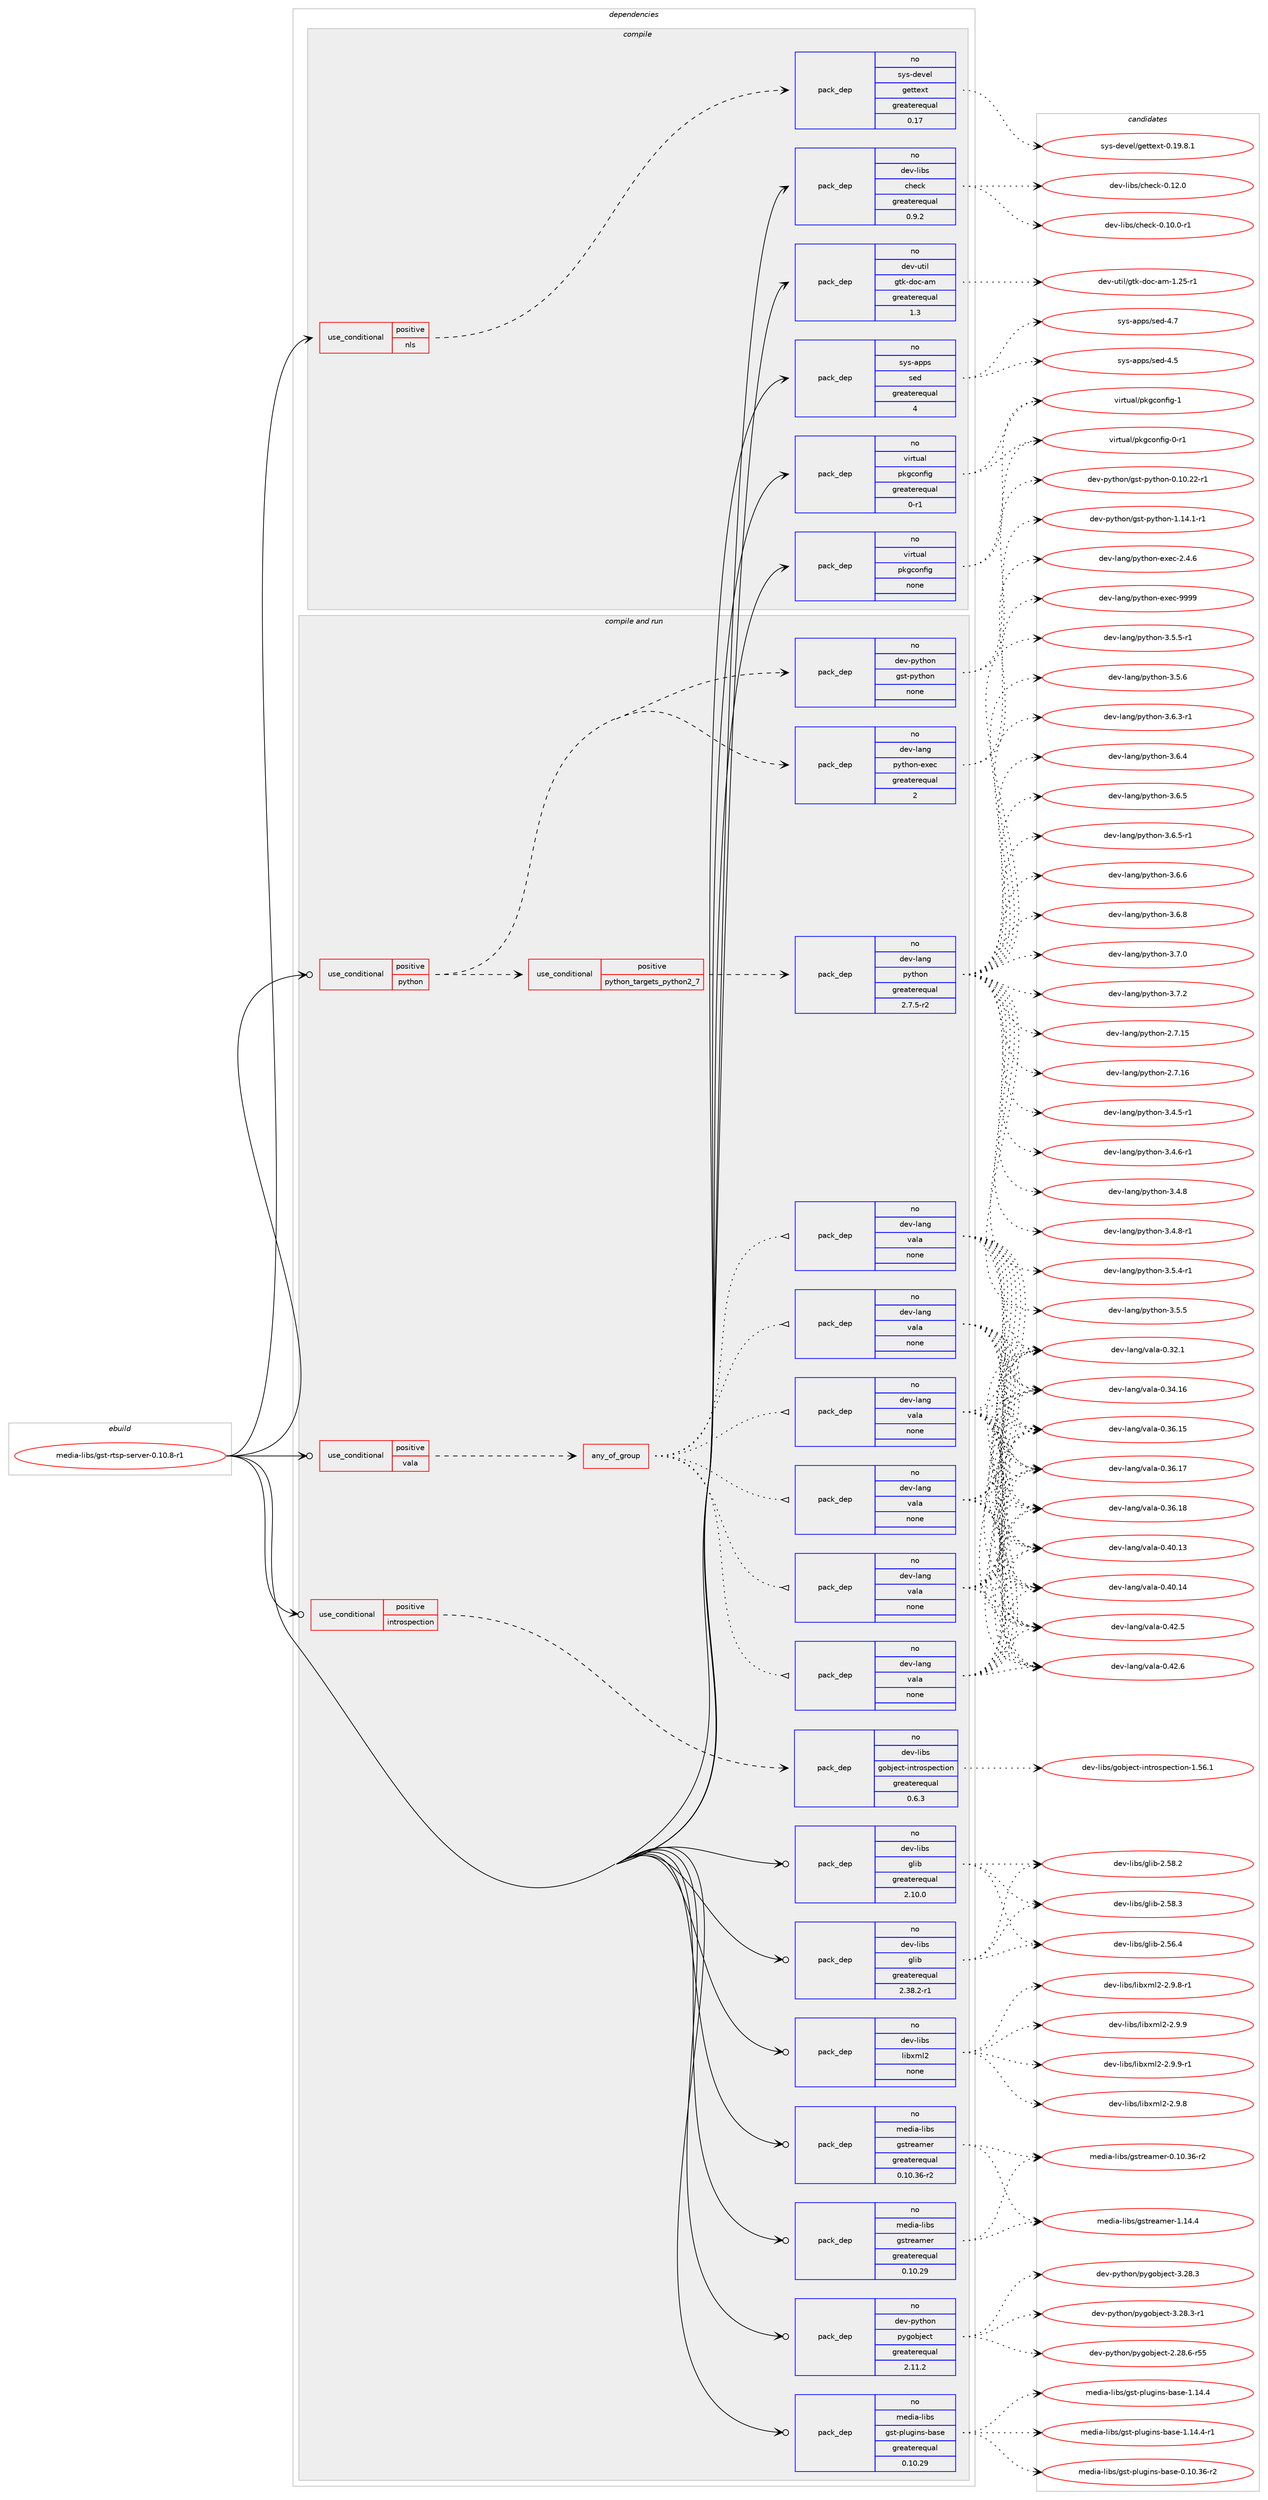 digraph prolog {

# *************
# Graph options
# *************

newrank=true;
concentrate=true;
compound=true;
graph [rankdir=LR,fontname=Helvetica,fontsize=10,ranksep=1.5];#, ranksep=2.5, nodesep=0.2];
edge  [arrowhead=vee];
node  [fontname=Helvetica,fontsize=10];

# **********
# The ebuild
# **********

subgraph cluster_leftcol {
color=gray;
rank=same;
label=<<i>ebuild</i>>;
id [label="media-libs/gst-rtsp-server-0.10.8-r1", color=red, width=4, href="../media-libs/gst-rtsp-server-0.10.8-r1.svg"];
}

# ****************
# The dependencies
# ****************

subgraph cluster_midcol {
color=gray;
label=<<i>dependencies</i>>;
subgraph cluster_compile {
fillcolor="#eeeeee";
style=filled;
label=<<i>compile</i>>;
subgraph cond434086 {
dependency1611181 [label=<<TABLE BORDER="0" CELLBORDER="1" CELLSPACING="0" CELLPADDING="4"><TR><TD ROWSPAN="3" CELLPADDING="10">use_conditional</TD></TR><TR><TD>positive</TD></TR><TR><TD>nls</TD></TR></TABLE>>, shape=none, color=red];
subgraph pack1151371 {
dependency1611182 [label=<<TABLE BORDER="0" CELLBORDER="1" CELLSPACING="0" CELLPADDING="4" WIDTH="220"><TR><TD ROWSPAN="6" CELLPADDING="30">pack_dep</TD></TR><TR><TD WIDTH="110">no</TD></TR><TR><TD>sys-devel</TD></TR><TR><TD>gettext</TD></TR><TR><TD>greaterequal</TD></TR><TR><TD>0.17</TD></TR></TABLE>>, shape=none, color=blue];
}
dependency1611181:e -> dependency1611182:w [weight=20,style="dashed",arrowhead="vee"];
}
id:e -> dependency1611181:w [weight=20,style="solid",arrowhead="vee"];
subgraph pack1151372 {
dependency1611183 [label=<<TABLE BORDER="0" CELLBORDER="1" CELLSPACING="0" CELLPADDING="4" WIDTH="220"><TR><TD ROWSPAN="6" CELLPADDING="30">pack_dep</TD></TR><TR><TD WIDTH="110">no</TD></TR><TR><TD>dev-libs</TD></TR><TR><TD>check</TD></TR><TR><TD>greaterequal</TD></TR><TR><TD>0.9.2</TD></TR></TABLE>>, shape=none, color=blue];
}
id:e -> dependency1611183:w [weight=20,style="solid",arrowhead="vee"];
subgraph pack1151373 {
dependency1611184 [label=<<TABLE BORDER="0" CELLBORDER="1" CELLSPACING="0" CELLPADDING="4" WIDTH="220"><TR><TD ROWSPAN="6" CELLPADDING="30">pack_dep</TD></TR><TR><TD WIDTH="110">no</TD></TR><TR><TD>dev-util</TD></TR><TR><TD>gtk-doc-am</TD></TR><TR><TD>greaterequal</TD></TR><TR><TD>1.3</TD></TR></TABLE>>, shape=none, color=blue];
}
id:e -> dependency1611184:w [weight=20,style="solid",arrowhead="vee"];
subgraph pack1151374 {
dependency1611185 [label=<<TABLE BORDER="0" CELLBORDER="1" CELLSPACING="0" CELLPADDING="4" WIDTH="220"><TR><TD ROWSPAN="6" CELLPADDING="30">pack_dep</TD></TR><TR><TD WIDTH="110">no</TD></TR><TR><TD>sys-apps</TD></TR><TR><TD>sed</TD></TR><TR><TD>greaterequal</TD></TR><TR><TD>4</TD></TR></TABLE>>, shape=none, color=blue];
}
id:e -> dependency1611185:w [weight=20,style="solid",arrowhead="vee"];
subgraph pack1151375 {
dependency1611186 [label=<<TABLE BORDER="0" CELLBORDER="1" CELLSPACING="0" CELLPADDING="4" WIDTH="220"><TR><TD ROWSPAN="6" CELLPADDING="30">pack_dep</TD></TR><TR><TD WIDTH="110">no</TD></TR><TR><TD>virtual</TD></TR><TR><TD>pkgconfig</TD></TR><TR><TD>greaterequal</TD></TR><TR><TD>0-r1</TD></TR></TABLE>>, shape=none, color=blue];
}
id:e -> dependency1611186:w [weight=20,style="solid",arrowhead="vee"];
subgraph pack1151376 {
dependency1611187 [label=<<TABLE BORDER="0" CELLBORDER="1" CELLSPACING="0" CELLPADDING="4" WIDTH="220"><TR><TD ROWSPAN="6" CELLPADDING="30">pack_dep</TD></TR><TR><TD WIDTH="110">no</TD></TR><TR><TD>virtual</TD></TR><TR><TD>pkgconfig</TD></TR><TR><TD>none</TD></TR><TR><TD></TD></TR></TABLE>>, shape=none, color=blue];
}
id:e -> dependency1611187:w [weight=20,style="solid",arrowhead="vee"];
}
subgraph cluster_compileandrun {
fillcolor="#eeeeee";
style=filled;
label=<<i>compile and run</i>>;
subgraph cond434087 {
dependency1611188 [label=<<TABLE BORDER="0" CELLBORDER="1" CELLSPACING="0" CELLPADDING="4"><TR><TD ROWSPAN="3" CELLPADDING="10">use_conditional</TD></TR><TR><TD>positive</TD></TR><TR><TD>introspection</TD></TR></TABLE>>, shape=none, color=red];
subgraph pack1151377 {
dependency1611189 [label=<<TABLE BORDER="0" CELLBORDER="1" CELLSPACING="0" CELLPADDING="4" WIDTH="220"><TR><TD ROWSPAN="6" CELLPADDING="30">pack_dep</TD></TR><TR><TD WIDTH="110">no</TD></TR><TR><TD>dev-libs</TD></TR><TR><TD>gobject-introspection</TD></TR><TR><TD>greaterequal</TD></TR><TR><TD>0.6.3</TD></TR></TABLE>>, shape=none, color=blue];
}
dependency1611188:e -> dependency1611189:w [weight=20,style="dashed",arrowhead="vee"];
}
id:e -> dependency1611188:w [weight=20,style="solid",arrowhead="odotvee"];
subgraph cond434088 {
dependency1611190 [label=<<TABLE BORDER="0" CELLBORDER="1" CELLSPACING="0" CELLPADDING="4"><TR><TD ROWSPAN="3" CELLPADDING="10">use_conditional</TD></TR><TR><TD>positive</TD></TR><TR><TD>python</TD></TR></TABLE>>, shape=none, color=red];
subgraph cond434089 {
dependency1611191 [label=<<TABLE BORDER="0" CELLBORDER="1" CELLSPACING="0" CELLPADDING="4"><TR><TD ROWSPAN="3" CELLPADDING="10">use_conditional</TD></TR><TR><TD>positive</TD></TR><TR><TD>python_targets_python2_7</TD></TR></TABLE>>, shape=none, color=red];
subgraph pack1151378 {
dependency1611192 [label=<<TABLE BORDER="0" CELLBORDER="1" CELLSPACING="0" CELLPADDING="4" WIDTH="220"><TR><TD ROWSPAN="6" CELLPADDING="30">pack_dep</TD></TR><TR><TD WIDTH="110">no</TD></TR><TR><TD>dev-lang</TD></TR><TR><TD>python</TD></TR><TR><TD>greaterequal</TD></TR><TR><TD>2.7.5-r2</TD></TR></TABLE>>, shape=none, color=blue];
}
dependency1611191:e -> dependency1611192:w [weight=20,style="dashed",arrowhead="vee"];
}
dependency1611190:e -> dependency1611191:w [weight=20,style="dashed",arrowhead="vee"];
subgraph pack1151379 {
dependency1611193 [label=<<TABLE BORDER="0" CELLBORDER="1" CELLSPACING="0" CELLPADDING="4" WIDTH="220"><TR><TD ROWSPAN="6" CELLPADDING="30">pack_dep</TD></TR><TR><TD WIDTH="110">no</TD></TR><TR><TD>dev-lang</TD></TR><TR><TD>python-exec</TD></TR><TR><TD>greaterequal</TD></TR><TR><TD>2</TD></TR></TABLE>>, shape=none, color=blue];
}
dependency1611190:e -> dependency1611193:w [weight=20,style="dashed",arrowhead="vee"];
subgraph pack1151380 {
dependency1611194 [label=<<TABLE BORDER="0" CELLBORDER="1" CELLSPACING="0" CELLPADDING="4" WIDTH="220"><TR><TD ROWSPAN="6" CELLPADDING="30">pack_dep</TD></TR><TR><TD WIDTH="110">no</TD></TR><TR><TD>dev-python</TD></TR><TR><TD>gst-python</TD></TR><TR><TD>none</TD></TR><TR><TD></TD></TR></TABLE>>, shape=none, color=blue];
}
dependency1611190:e -> dependency1611194:w [weight=20,style="dashed",arrowhead="vee"];
}
id:e -> dependency1611190:w [weight=20,style="solid",arrowhead="odotvee"];
subgraph cond434090 {
dependency1611195 [label=<<TABLE BORDER="0" CELLBORDER="1" CELLSPACING="0" CELLPADDING="4"><TR><TD ROWSPAN="3" CELLPADDING="10">use_conditional</TD></TR><TR><TD>positive</TD></TR><TR><TD>vala</TD></TR></TABLE>>, shape=none, color=red];
subgraph any25025 {
dependency1611196 [label=<<TABLE BORDER="0" CELLBORDER="1" CELLSPACING="0" CELLPADDING="4"><TR><TD CELLPADDING="10">any_of_group</TD></TR></TABLE>>, shape=none, color=red];subgraph pack1151381 {
dependency1611197 [label=<<TABLE BORDER="0" CELLBORDER="1" CELLSPACING="0" CELLPADDING="4" WIDTH="220"><TR><TD ROWSPAN="6" CELLPADDING="30">pack_dep</TD></TR><TR><TD WIDTH="110">no</TD></TR><TR><TD>dev-lang</TD></TR><TR><TD>vala</TD></TR><TR><TD>none</TD></TR><TR><TD></TD></TR></TABLE>>, shape=none, color=blue];
}
dependency1611196:e -> dependency1611197:w [weight=20,style="dotted",arrowhead="oinv"];
subgraph pack1151382 {
dependency1611198 [label=<<TABLE BORDER="0" CELLBORDER="1" CELLSPACING="0" CELLPADDING="4" WIDTH="220"><TR><TD ROWSPAN="6" CELLPADDING="30">pack_dep</TD></TR><TR><TD WIDTH="110">no</TD></TR><TR><TD>dev-lang</TD></TR><TR><TD>vala</TD></TR><TR><TD>none</TD></TR><TR><TD></TD></TR></TABLE>>, shape=none, color=blue];
}
dependency1611196:e -> dependency1611198:w [weight=20,style="dotted",arrowhead="oinv"];
subgraph pack1151383 {
dependency1611199 [label=<<TABLE BORDER="0" CELLBORDER="1" CELLSPACING="0" CELLPADDING="4" WIDTH="220"><TR><TD ROWSPAN="6" CELLPADDING="30">pack_dep</TD></TR><TR><TD WIDTH="110">no</TD></TR><TR><TD>dev-lang</TD></TR><TR><TD>vala</TD></TR><TR><TD>none</TD></TR><TR><TD></TD></TR></TABLE>>, shape=none, color=blue];
}
dependency1611196:e -> dependency1611199:w [weight=20,style="dotted",arrowhead="oinv"];
subgraph pack1151384 {
dependency1611200 [label=<<TABLE BORDER="0" CELLBORDER="1" CELLSPACING="0" CELLPADDING="4" WIDTH="220"><TR><TD ROWSPAN="6" CELLPADDING="30">pack_dep</TD></TR><TR><TD WIDTH="110">no</TD></TR><TR><TD>dev-lang</TD></TR><TR><TD>vala</TD></TR><TR><TD>none</TD></TR><TR><TD></TD></TR></TABLE>>, shape=none, color=blue];
}
dependency1611196:e -> dependency1611200:w [weight=20,style="dotted",arrowhead="oinv"];
subgraph pack1151385 {
dependency1611201 [label=<<TABLE BORDER="0" CELLBORDER="1" CELLSPACING="0" CELLPADDING="4" WIDTH="220"><TR><TD ROWSPAN="6" CELLPADDING="30">pack_dep</TD></TR><TR><TD WIDTH="110">no</TD></TR><TR><TD>dev-lang</TD></TR><TR><TD>vala</TD></TR><TR><TD>none</TD></TR><TR><TD></TD></TR></TABLE>>, shape=none, color=blue];
}
dependency1611196:e -> dependency1611201:w [weight=20,style="dotted",arrowhead="oinv"];
subgraph pack1151386 {
dependency1611202 [label=<<TABLE BORDER="0" CELLBORDER="1" CELLSPACING="0" CELLPADDING="4" WIDTH="220"><TR><TD ROWSPAN="6" CELLPADDING="30">pack_dep</TD></TR><TR><TD WIDTH="110">no</TD></TR><TR><TD>dev-lang</TD></TR><TR><TD>vala</TD></TR><TR><TD>none</TD></TR><TR><TD></TD></TR></TABLE>>, shape=none, color=blue];
}
dependency1611196:e -> dependency1611202:w [weight=20,style="dotted",arrowhead="oinv"];
}
dependency1611195:e -> dependency1611196:w [weight=20,style="dashed",arrowhead="vee"];
}
id:e -> dependency1611195:w [weight=20,style="solid",arrowhead="odotvee"];
subgraph pack1151387 {
dependency1611203 [label=<<TABLE BORDER="0" CELLBORDER="1" CELLSPACING="0" CELLPADDING="4" WIDTH="220"><TR><TD ROWSPAN="6" CELLPADDING="30">pack_dep</TD></TR><TR><TD WIDTH="110">no</TD></TR><TR><TD>dev-libs</TD></TR><TR><TD>glib</TD></TR><TR><TD>greaterequal</TD></TR><TR><TD>2.10.0</TD></TR></TABLE>>, shape=none, color=blue];
}
id:e -> dependency1611203:w [weight=20,style="solid",arrowhead="odotvee"];
subgraph pack1151388 {
dependency1611204 [label=<<TABLE BORDER="0" CELLBORDER="1" CELLSPACING="0" CELLPADDING="4" WIDTH="220"><TR><TD ROWSPAN="6" CELLPADDING="30">pack_dep</TD></TR><TR><TD WIDTH="110">no</TD></TR><TR><TD>dev-libs</TD></TR><TR><TD>glib</TD></TR><TR><TD>greaterequal</TD></TR><TR><TD>2.38.2-r1</TD></TR></TABLE>>, shape=none, color=blue];
}
id:e -> dependency1611204:w [weight=20,style="solid",arrowhead="odotvee"];
subgraph pack1151389 {
dependency1611205 [label=<<TABLE BORDER="0" CELLBORDER="1" CELLSPACING="0" CELLPADDING="4" WIDTH="220"><TR><TD ROWSPAN="6" CELLPADDING="30">pack_dep</TD></TR><TR><TD WIDTH="110">no</TD></TR><TR><TD>dev-libs</TD></TR><TR><TD>libxml2</TD></TR><TR><TD>none</TD></TR><TR><TD></TD></TR></TABLE>>, shape=none, color=blue];
}
id:e -> dependency1611205:w [weight=20,style="solid",arrowhead="odotvee"];
subgraph pack1151390 {
dependency1611206 [label=<<TABLE BORDER="0" CELLBORDER="1" CELLSPACING="0" CELLPADDING="4" WIDTH="220"><TR><TD ROWSPAN="6" CELLPADDING="30">pack_dep</TD></TR><TR><TD WIDTH="110">no</TD></TR><TR><TD>dev-python</TD></TR><TR><TD>pygobject</TD></TR><TR><TD>greaterequal</TD></TR><TR><TD>2.11.2</TD></TR></TABLE>>, shape=none, color=blue];
}
id:e -> dependency1611206:w [weight=20,style="solid",arrowhead="odotvee"];
subgraph pack1151391 {
dependency1611207 [label=<<TABLE BORDER="0" CELLBORDER="1" CELLSPACING="0" CELLPADDING="4" WIDTH="220"><TR><TD ROWSPAN="6" CELLPADDING="30">pack_dep</TD></TR><TR><TD WIDTH="110">no</TD></TR><TR><TD>media-libs</TD></TR><TR><TD>gst-plugins-base</TD></TR><TR><TD>greaterequal</TD></TR><TR><TD>0.10.29</TD></TR></TABLE>>, shape=none, color=blue];
}
id:e -> dependency1611207:w [weight=20,style="solid",arrowhead="odotvee"];
subgraph pack1151392 {
dependency1611208 [label=<<TABLE BORDER="0" CELLBORDER="1" CELLSPACING="0" CELLPADDING="4" WIDTH="220"><TR><TD ROWSPAN="6" CELLPADDING="30">pack_dep</TD></TR><TR><TD WIDTH="110">no</TD></TR><TR><TD>media-libs</TD></TR><TR><TD>gstreamer</TD></TR><TR><TD>greaterequal</TD></TR><TR><TD>0.10.29</TD></TR></TABLE>>, shape=none, color=blue];
}
id:e -> dependency1611208:w [weight=20,style="solid",arrowhead="odotvee"];
subgraph pack1151393 {
dependency1611209 [label=<<TABLE BORDER="0" CELLBORDER="1" CELLSPACING="0" CELLPADDING="4" WIDTH="220"><TR><TD ROWSPAN="6" CELLPADDING="30">pack_dep</TD></TR><TR><TD WIDTH="110">no</TD></TR><TR><TD>media-libs</TD></TR><TR><TD>gstreamer</TD></TR><TR><TD>greaterequal</TD></TR><TR><TD>0.10.36-r2</TD></TR></TABLE>>, shape=none, color=blue];
}
id:e -> dependency1611209:w [weight=20,style="solid",arrowhead="odotvee"];
}
subgraph cluster_run {
fillcolor="#eeeeee";
style=filled;
label=<<i>run</i>>;
}
}

# **************
# The candidates
# **************

subgraph cluster_choices {
rank=same;
color=gray;
label=<<i>candidates</i>>;

subgraph choice1151371 {
color=black;
nodesep=1;
choice1151211154510010111810110847103101116116101120116454846495746564649 [label="sys-devel/gettext-0.19.8.1", color=red, width=4,href="../sys-devel/gettext-0.19.8.1.svg"];
dependency1611182:e -> choice1151211154510010111810110847103101116116101120116454846495746564649:w [style=dotted,weight="100"];
}
subgraph choice1151372 {
color=black;
nodesep=1;
choice1001011184510810598115479910410199107454846494846484511449 [label="dev-libs/check-0.10.0-r1", color=red, width=4,href="../dev-libs/check-0.10.0-r1.svg"];
choice100101118451081059811547991041019910745484649504648 [label="dev-libs/check-0.12.0", color=red, width=4,href="../dev-libs/check-0.12.0.svg"];
dependency1611183:e -> choice1001011184510810598115479910410199107454846494846484511449:w [style=dotted,weight="100"];
dependency1611183:e -> choice100101118451081059811547991041019910745484649504648:w [style=dotted,weight="100"];
}
subgraph choice1151373 {
color=black;
nodesep=1;
choice10010111845117116105108471031161074510011199459710945494650534511449 [label="dev-util/gtk-doc-am-1.25-r1", color=red, width=4,href="../dev-util/gtk-doc-am-1.25-r1.svg"];
dependency1611184:e -> choice10010111845117116105108471031161074510011199459710945494650534511449:w [style=dotted,weight="100"];
}
subgraph choice1151374 {
color=black;
nodesep=1;
choice11512111545971121121154711510110045524653 [label="sys-apps/sed-4.5", color=red, width=4,href="../sys-apps/sed-4.5.svg"];
choice11512111545971121121154711510110045524655 [label="sys-apps/sed-4.7", color=red, width=4,href="../sys-apps/sed-4.7.svg"];
dependency1611185:e -> choice11512111545971121121154711510110045524653:w [style=dotted,weight="100"];
dependency1611185:e -> choice11512111545971121121154711510110045524655:w [style=dotted,weight="100"];
}
subgraph choice1151375 {
color=black;
nodesep=1;
choice11810511411611797108471121071039911111010210510345484511449 [label="virtual/pkgconfig-0-r1", color=red, width=4,href="../virtual/pkgconfig-0-r1.svg"];
choice1181051141161179710847112107103991111101021051034549 [label="virtual/pkgconfig-1", color=red, width=4,href="../virtual/pkgconfig-1.svg"];
dependency1611186:e -> choice11810511411611797108471121071039911111010210510345484511449:w [style=dotted,weight="100"];
dependency1611186:e -> choice1181051141161179710847112107103991111101021051034549:w [style=dotted,weight="100"];
}
subgraph choice1151376 {
color=black;
nodesep=1;
choice11810511411611797108471121071039911111010210510345484511449 [label="virtual/pkgconfig-0-r1", color=red, width=4,href="../virtual/pkgconfig-0-r1.svg"];
choice1181051141161179710847112107103991111101021051034549 [label="virtual/pkgconfig-1", color=red, width=4,href="../virtual/pkgconfig-1.svg"];
dependency1611187:e -> choice11810511411611797108471121071039911111010210510345484511449:w [style=dotted,weight="100"];
dependency1611187:e -> choice1181051141161179710847112107103991111101021051034549:w [style=dotted,weight="100"];
}
subgraph choice1151377 {
color=black;
nodesep=1;
choice1001011184510810598115471031119810610199116451051101161141111151121019911610511111045494653544649 [label="dev-libs/gobject-introspection-1.56.1", color=red, width=4,href="../dev-libs/gobject-introspection-1.56.1.svg"];
dependency1611189:e -> choice1001011184510810598115471031119810610199116451051101161141111151121019911610511111045494653544649:w [style=dotted,weight="100"];
}
subgraph choice1151378 {
color=black;
nodesep=1;
choice10010111845108971101034711212111610411111045504655464953 [label="dev-lang/python-2.7.15", color=red, width=4,href="../dev-lang/python-2.7.15.svg"];
choice10010111845108971101034711212111610411111045504655464954 [label="dev-lang/python-2.7.16", color=red, width=4,href="../dev-lang/python-2.7.16.svg"];
choice1001011184510897110103471121211161041111104551465246534511449 [label="dev-lang/python-3.4.5-r1", color=red, width=4,href="../dev-lang/python-3.4.5-r1.svg"];
choice1001011184510897110103471121211161041111104551465246544511449 [label="dev-lang/python-3.4.6-r1", color=red, width=4,href="../dev-lang/python-3.4.6-r1.svg"];
choice100101118451089711010347112121116104111110455146524656 [label="dev-lang/python-3.4.8", color=red, width=4,href="../dev-lang/python-3.4.8.svg"];
choice1001011184510897110103471121211161041111104551465246564511449 [label="dev-lang/python-3.4.8-r1", color=red, width=4,href="../dev-lang/python-3.4.8-r1.svg"];
choice1001011184510897110103471121211161041111104551465346524511449 [label="dev-lang/python-3.5.4-r1", color=red, width=4,href="../dev-lang/python-3.5.4-r1.svg"];
choice100101118451089711010347112121116104111110455146534653 [label="dev-lang/python-3.5.5", color=red, width=4,href="../dev-lang/python-3.5.5.svg"];
choice1001011184510897110103471121211161041111104551465346534511449 [label="dev-lang/python-3.5.5-r1", color=red, width=4,href="../dev-lang/python-3.5.5-r1.svg"];
choice100101118451089711010347112121116104111110455146534654 [label="dev-lang/python-3.5.6", color=red, width=4,href="../dev-lang/python-3.5.6.svg"];
choice1001011184510897110103471121211161041111104551465446514511449 [label="dev-lang/python-3.6.3-r1", color=red, width=4,href="../dev-lang/python-3.6.3-r1.svg"];
choice100101118451089711010347112121116104111110455146544652 [label="dev-lang/python-3.6.4", color=red, width=4,href="../dev-lang/python-3.6.4.svg"];
choice100101118451089711010347112121116104111110455146544653 [label="dev-lang/python-3.6.5", color=red, width=4,href="../dev-lang/python-3.6.5.svg"];
choice1001011184510897110103471121211161041111104551465446534511449 [label="dev-lang/python-3.6.5-r1", color=red, width=4,href="../dev-lang/python-3.6.5-r1.svg"];
choice100101118451089711010347112121116104111110455146544654 [label="dev-lang/python-3.6.6", color=red, width=4,href="../dev-lang/python-3.6.6.svg"];
choice100101118451089711010347112121116104111110455146544656 [label="dev-lang/python-3.6.8", color=red, width=4,href="../dev-lang/python-3.6.8.svg"];
choice100101118451089711010347112121116104111110455146554648 [label="dev-lang/python-3.7.0", color=red, width=4,href="../dev-lang/python-3.7.0.svg"];
choice100101118451089711010347112121116104111110455146554650 [label="dev-lang/python-3.7.2", color=red, width=4,href="../dev-lang/python-3.7.2.svg"];
dependency1611192:e -> choice10010111845108971101034711212111610411111045504655464953:w [style=dotted,weight="100"];
dependency1611192:e -> choice10010111845108971101034711212111610411111045504655464954:w [style=dotted,weight="100"];
dependency1611192:e -> choice1001011184510897110103471121211161041111104551465246534511449:w [style=dotted,weight="100"];
dependency1611192:e -> choice1001011184510897110103471121211161041111104551465246544511449:w [style=dotted,weight="100"];
dependency1611192:e -> choice100101118451089711010347112121116104111110455146524656:w [style=dotted,weight="100"];
dependency1611192:e -> choice1001011184510897110103471121211161041111104551465246564511449:w [style=dotted,weight="100"];
dependency1611192:e -> choice1001011184510897110103471121211161041111104551465346524511449:w [style=dotted,weight="100"];
dependency1611192:e -> choice100101118451089711010347112121116104111110455146534653:w [style=dotted,weight="100"];
dependency1611192:e -> choice1001011184510897110103471121211161041111104551465346534511449:w [style=dotted,weight="100"];
dependency1611192:e -> choice100101118451089711010347112121116104111110455146534654:w [style=dotted,weight="100"];
dependency1611192:e -> choice1001011184510897110103471121211161041111104551465446514511449:w [style=dotted,weight="100"];
dependency1611192:e -> choice100101118451089711010347112121116104111110455146544652:w [style=dotted,weight="100"];
dependency1611192:e -> choice100101118451089711010347112121116104111110455146544653:w [style=dotted,weight="100"];
dependency1611192:e -> choice1001011184510897110103471121211161041111104551465446534511449:w [style=dotted,weight="100"];
dependency1611192:e -> choice100101118451089711010347112121116104111110455146544654:w [style=dotted,weight="100"];
dependency1611192:e -> choice100101118451089711010347112121116104111110455146544656:w [style=dotted,weight="100"];
dependency1611192:e -> choice100101118451089711010347112121116104111110455146554648:w [style=dotted,weight="100"];
dependency1611192:e -> choice100101118451089711010347112121116104111110455146554650:w [style=dotted,weight="100"];
}
subgraph choice1151379 {
color=black;
nodesep=1;
choice1001011184510897110103471121211161041111104510112010199455046524654 [label="dev-lang/python-exec-2.4.6", color=red, width=4,href="../dev-lang/python-exec-2.4.6.svg"];
choice10010111845108971101034711212111610411111045101120101994557575757 [label="dev-lang/python-exec-9999", color=red, width=4,href="../dev-lang/python-exec-9999.svg"];
dependency1611193:e -> choice1001011184510897110103471121211161041111104510112010199455046524654:w [style=dotted,weight="100"];
dependency1611193:e -> choice10010111845108971101034711212111610411111045101120101994557575757:w [style=dotted,weight="100"];
}
subgraph choice1151380 {
color=black;
nodesep=1;
choice10010111845112121116104111110471031151164511212111610411111045484649484650504511449 [label="dev-python/gst-python-0.10.22-r1", color=red, width=4,href="../dev-python/gst-python-0.10.22-r1.svg"];
choice100101118451121211161041111104710311511645112121116104111110454946495246494511449 [label="dev-python/gst-python-1.14.1-r1", color=red, width=4,href="../dev-python/gst-python-1.14.1-r1.svg"];
dependency1611194:e -> choice10010111845112121116104111110471031151164511212111610411111045484649484650504511449:w [style=dotted,weight="100"];
dependency1611194:e -> choice100101118451121211161041111104710311511645112121116104111110454946495246494511449:w [style=dotted,weight="100"];
}
subgraph choice1151381 {
color=black;
nodesep=1;
choice100101118451089711010347118971089745484651504649 [label="dev-lang/vala-0.32.1", color=red, width=4,href="../dev-lang/vala-0.32.1.svg"];
choice10010111845108971101034711897108974548465152464954 [label="dev-lang/vala-0.34.16", color=red, width=4,href="../dev-lang/vala-0.34.16.svg"];
choice10010111845108971101034711897108974548465154464953 [label="dev-lang/vala-0.36.15", color=red, width=4,href="../dev-lang/vala-0.36.15.svg"];
choice10010111845108971101034711897108974548465154464955 [label="dev-lang/vala-0.36.17", color=red, width=4,href="../dev-lang/vala-0.36.17.svg"];
choice10010111845108971101034711897108974548465154464956 [label="dev-lang/vala-0.36.18", color=red, width=4,href="../dev-lang/vala-0.36.18.svg"];
choice10010111845108971101034711897108974548465248464951 [label="dev-lang/vala-0.40.13", color=red, width=4,href="../dev-lang/vala-0.40.13.svg"];
choice10010111845108971101034711897108974548465248464952 [label="dev-lang/vala-0.40.14", color=red, width=4,href="../dev-lang/vala-0.40.14.svg"];
choice100101118451089711010347118971089745484652504653 [label="dev-lang/vala-0.42.5", color=red, width=4,href="../dev-lang/vala-0.42.5.svg"];
choice100101118451089711010347118971089745484652504654 [label="dev-lang/vala-0.42.6", color=red, width=4,href="../dev-lang/vala-0.42.6.svg"];
dependency1611197:e -> choice100101118451089711010347118971089745484651504649:w [style=dotted,weight="100"];
dependency1611197:e -> choice10010111845108971101034711897108974548465152464954:w [style=dotted,weight="100"];
dependency1611197:e -> choice10010111845108971101034711897108974548465154464953:w [style=dotted,weight="100"];
dependency1611197:e -> choice10010111845108971101034711897108974548465154464955:w [style=dotted,weight="100"];
dependency1611197:e -> choice10010111845108971101034711897108974548465154464956:w [style=dotted,weight="100"];
dependency1611197:e -> choice10010111845108971101034711897108974548465248464951:w [style=dotted,weight="100"];
dependency1611197:e -> choice10010111845108971101034711897108974548465248464952:w [style=dotted,weight="100"];
dependency1611197:e -> choice100101118451089711010347118971089745484652504653:w [style=dotted,weight="100"];
dependency1611197:e -> choice100101118451089711010347118971089745484652504654:w [style=dotted,weight="100"];
}
subgraph choice1151382 {
color=black;
nodesep=1;
choice100101118451089711010347118971089745484651504649 [label="dev-lang/vala-0.32.1", color=red, width=4,href="../dev-lang/vala-0.32.1.svg"];
choice10010111845108971101034711897108974548465152464954 [label="dev-lang/vala-0.34.16", color=red, width=4,href="../dev-lang/vala-0.34.16.svg"];
choice10010111845108971101034711897108974548465154464953 [label="dev-lang/vala-0.36.15", color=red, width=4,href="../dev-lang/vala-0.36.15.svg"];
choice10010111845108971101034711897108974548465154464955 [label="dev-lang/vala-0.36.17", color=red, width=4,href="../dev-lang/vala-0.36.17.svg"];
choice10010111845108971101034711897108974548465154464956 [label="dev-lang/vala-0.36.18", color=red, width=4,href="../dev-lang/vala-0.36.18.svg"];
choice10010111845108971101034711897108974548465248464951 [label="dev-lang/vala-0.40.13", color=red, width=4,href="../dev-lang/vala-0.40.13.svg"];
choice10010111845108971101034711897108974548465248464952 [label="dev-lang/vala-0.40.14", color=red, width=4,href="../dev-lang/vala-0.40.14.svg"];
choice100101118451089711010347118971089745484652504653 [label="dev-lang/vala-0.42.5", color=red, width=4,href="../dev-lang/vala-0.42.5.svg"];
choice100101118451089711010347118971089745484652504654 [label="dev-lang/vala-0.42.6", color=red, width=4,href="../dev-lang/vala-0.42.6.svg"];
dependency1611198:e -> choice100101118451089711010347118971089745484651504649:w [style=dotted,weight="100"];
dependency1611198:e -> choice10010111845108971101034711897108974548465152464954:w [style=dotted,weight="100"];
dependency1611198:e -> choice10010111845108971101034711897108974548465154464953:w [style=dotted,weight="100"];
dependency1611198:e -> choice10010111845108971101034711897108974548465154464955:w [style=dotted,weight="100"];
dependency1611198:e -> choice10010111845108971101034711897108974548465154464956:w [style=dotted,weight="100"];
dependency1611198:e -> choice10010111845108971101034711897108974548465248464951:w [style=dotted,weight="100"];
dependency1611198:e -> choice10010111845108971101034711897108974548465248464952:w [style=dotted,weight="100"];
dependency1611198:e -> choice100101118451089711010347118971089745484652504653:w [style=dotted,weight="100"];
dependency1611198:e -> choice100101118451089711010347118971089745484652504654:w [style=dotted,weight="100"];
}
subgraph choice1151383 {
color=black;
nodesep=1;
choice100101118451089711010347118971089745484651504649 [label="dev-lang/vala-0.32.1", color=red, width=4,href="../dev-lang/vala-0.32.1.svg"];
choice10010111845108971101034711897108974548465152464954 [label="dev-lang/vala-0.34.16", color=red, width=4,href="../dev-lang/vala-0.34.16.svg"];
choice10010111845108971101034711897108974548465154464953 [label="dev-lang/vala-0.36.15", color=red, width=4,href="../dev-lang/vala-0.36.15.svg"];
choice10010111845108971101034711897108974548465154464955 [label="dev-lang/vala-0.36.17", color=red, width=4,href="../dev-lang/vala-0.36.17.svg"];
choice10010111845108971101034711897108974548465154464956 [label="dev-lang/vala-0.36.18", color=red, width=4,href="../dev-lang/vala-0.36.18.svg"];
choice10010111845108971101034711897108974548465248464951 [label="dev-lang/vala-0.40.13", color=red, width=4,href="../dev-lang/vala-0.40.13.svg"];
choice10010111845108971101034711897108974548465248464952 [label="dev-lang/vala-0.40.14", color=red, width=4,href="../dev-lang/vala-0.40.14.svg"];
choice100101118451089711010347118971089745484652504653 [label="dev-lang/vala-0.42.5", color=red, width=4,href="../dev-lang/vala-0.42.5.svg"];
choice100101118451089711010347118971089745484652504654 [label="dev-lang/vala-0.42.6", color=red, width=4,href="../dev-lang/vala-0.42.6.svg"];
dependency1611199:e -> choice100101118451089711010347118971089745484651504649:w [style=dotted,weight="100"];
dependency1611199:e -> choice10010111845108971101034711897108974548465152464954:w [style=dotted,weight="100"];
dependency1611199:e -> choice10010111845108971101034711897108974548465154464953:w [style=dotted,weight="100"];
dependency1611199:e -> choice10010111845108971101034711897108974548465154464955:w [style=dotted,weight="100"];
dependency1611199:e -> choice10010111845108971101034711897108974548465154464956:w [style=dotted,weight="100"];
dependency1611199:e -> choice10010111845108971101034711897108974548465248464951:w [style=dotted,weight="100"];
dependency1611199:e -> choice10010111845108971101034711897108974548465248464952:w [style=dotted,weight="100"];
dependency1611199:e -> choice100101118451089711010347118971089745484652504653:w [style=dotted,weight="100"];
dependency1611199:e -> choice100101118451089711010347118971089745484652504654:w [style=dotted,weight="100"];
}
subgraph choice1151384 {
color=black;
nodesep=1;
choice100101118451089711010347118971089745484651504649 [label="dev-lang/vala-0.32.1", color=red, width=4,href="../dev-lang/vala-0.32.1.svg"];
choice10010111845108971101034711897108974548465152464954 [label="dev-lang/vala-0.34.16", color=red, width=4,href="../dev-lang/vala-0.34.16.svg"];
choice10010111845108971101034711897108974548465154464953 [label="dev-lang/vala-0.36.15", color=red, width=4,href="../dev-lang/vala-0.36.15.svg"];
choice10010111845108971101034711897108974548465154464955 [label="dev-lang/vala-0.36.17", color=red, width=4,href="../dev-lang/vala-0.36.17.svg"];
choice10010111845108971101034711897108974548465154464956 [label="dev-lang/vala-0.36.18", color=red, width=4,href="../dev-lang/vala-0.36.18.svg"];
choice10010111845108971101034711897108974548465248464951 [label="dev-lang/vala-0.40.13", color=red, width=4,href="../dev-lang/vala-0.40.13.svg"];
choice10010111845108971101034711897108974548465248464952 [label="dev-lang/vala-0.40.14", color=red, width=4,href="../dev-lang/vala-0.40.14.svg"];
choice100101118451089711010347118971089745484652504653 [label="dev-lang/vala-0.42.5", color=red, width=4,href="../dev-lang/vala-0.42.5.svg"];
choice100101118451089711010347118971089745484652504654 [label="dev-lang/vala-0.42.6", color=red, width=4,href="../dev-lang/vala-0.42.6.svg"];
dependency1611200:e -> choice100101118451089711010347118971089745484651504649:w [style=dotted,weight="100"];
dependency1611200:e -> choice10010111845108971101034711897108974548465152464954:w [style=dotted,weight="100"];
dependency1611200:e -> choice10010111845108971101034711897108974548465154464953:w [style=dotted,weight="100"];
dependency1611200:e -> choice10010111845108971101034711897108974548465154464955:w [style=dotted,weight="100"];
dependency1611200:e -> choice10010111845108971101034711897108974548465154464956:w [style=dotted,weight="100"];
dependency1611200:e -> choice10010111845108971101034711897108974548465248464951:w [style=dotted,weight="100"];
dependency1611200:e -> choice10010111845108971101034711897108974548465248464952:w [style=dotted,weight="100"];
dependency1611200:e -> choice100101118451089711010347118971089745484652504653:w [style=dotted,weight="100"];
dependency1611200:e -> choice100101118451089711010347118971089745484652504654:w [style=dotted,weight="100"];
}
subgraph choice1151385 {
color=black;
nodesep=1;
choice100101118451089711010347118971089745484651504649 [label="dev-lang/vala-0.32.1", color=red, width=4,href="../dev-lang/vala-0.32.1.svg"];
choice10010111845108971101034711897108974548465152464954 [label="dev-lang/vala-0.34.16", color=red, width=4,href="../dev-lang/vala-0.34.16.svg"];
choice10010111845108971101034711897108974548465154464953 [label="dev-lang/vala-0.36.15", color=red, width=4,href="../dev-lang/vala-0.36.15.svg"];
choice10010111845108971101034711897108974548465154464955 [label="dev-lang/vala-0.36.17", color=red, width=4,href="../dev-lang/vala-0.36.17.svg"];
choice10010111845108971101034711897108974548465154464956 [label="dev-lang/vala-0.36.18", color=red, width=4,href="../dev-lang/vala-0.36.18.svg"];
choice10010111845108971101034711897108974548465248464951 [label="dev-lang/vala-0.40.13", color=red, width=4,href="../dev-lang/vala-0.40.13.svg"];
choice10010111845108971101034711897108974548465248464952 [label="dev-lang/vala-0.40.14", color=red, width=4,href="../dev-lang/vala-0.40.14.svg"];
choice100101118451089711010347118971089745484652504653 [label="dev-lang/vala-0.42.5", color=red, width=4,href="../dev-lang/vala-0.42.5.svg"];
choice100101118451089711010347118971089745484652504654 [label="dev-lang/vala-0.42.6", color=red, width=4,href="../dev-lang/vala-0.42.6.svg"];
dependency1611201:e -> choice100101118451089711010347118971089745484651504649:w [style=dotted,weight="100"];
dependency1611201:e -> choice10010111845108971101034711897108974548465152464954:w [style=dotted,weight="100"];
dependency1611201:e -> choice10010111845108971101034711897108974548465154464953:w [style=dotted,weight="100"];
dependency1611201:e -> choice10010111845108971101034711897108974548465154464955:w [style=dotted,weight="100"];
dependency1611201:e -> choice10010111845108971101034711897108974548465154464956:w [style=dotted,weight="100"];
dependency1611201:e -> choice10010111845108971101034711897108974548465248464951:w [style=dotted,weight="100"];
dependency1611201:e -> choice10010111845108971101034711897108974548465248464952:w [style=dotted,weight="100"];
dependency1611201:e -> choice100101118451089711010347118971089745484652504653:w [style=dotted,weight="100"];
dependency1611201:e -> choice100101118451089711010347118971089745484652504654:w [style=dotted,weight="100"];
}
subgraph choice1151386 {
color=black;
nodesep=1;
choice100101118451089711010347118971089745484651504649 [label="dev-lang/vala-0.32.1", color=red, width=4,href="../dev-lang/vala-0.32.1.svg"];
choice10010111845108971101034711897108974548465152464954 [label="dev-lang/vala-0.34.16", color=red, width=4,href="../dev-lang/vala-0.34.16.svg"];
choice10010111845108971101034711897108974548465154464953 [label="dev-lang/vala-0.36.15", color=red, width=4,href="../dev-lang/vala-0.36.15.svg"];
choice10010111845108971101034711897108974548465154464955 [label="dev-lang/vala-0.36.17", color=red, width=4,href="../dev-lang/vala-0.36.17.svg"];
choice10010111845108971101034711897108974548465154464956 [label="dev-lang/vala-0.36.18", color=red, width=4,href="../dev-lang/vala-0.36.18.svg"];
choice10010111845108971101034711897108974548465248464951 [label="dev-lang/vala-0.40.13", color=red, width=4,href="../dev-lang/vala-0.40.13.svg"];
choice10010111845108971101034711897108974548465248464952 [label="dev-lang/vala-0.40.14", color=red, width=4,href="../dev-lang/vala-0.40.14.svg"];
choice100101118451089711010347118971089745484652504653 [label="dev-lang/vala-0.42.5", color=red, width=4,href="../dev-lang/vala-0.42.5.svg"];
choice100101118451089711010347118971089745484652504654 [label="dev-lang/vala-0.42.6", color=red, width=4,href="../dev-lang/vala-0.42.6.svg"];
dependency1611202:e -> choice100101118451089711010347118971089745484651504649:w [style=dotted,weight="100"];
dependency1611202:e -> choice10010111845108971101034711897108974548465152464954:w [style=dotted,weight="100"];
dependency1611202:e -> choice10010111845108971101034711897108974548465154464953:w [style=dotted,weight="100"];
dependency1611202:e -> choice10010111845108971101034711897108974548465154464955:w [style=dotted,weight="100"];
dependency1611202:e -> choice10010111845108971101034711897108974548465154464956:w [style=dotted,weight="100"];
dependency1611202:e -> choice10010111845108971101034711897108974548465248464951:w [style=dotted,weight="100"];
dependency1611202:e -> choice10010111845108971101034711897108974548465248464952:w [style=dotted,weight="100"];
dependency1611202:e -> choice100101118451089711010347118971089745484652504653:w [style=dotted,weight="100"];
dependency1611202:e -> choice100101118451089711010347118971089745484652504654:w [style=dotted,weight="100"];
}
subgraph choice1151387 {
color=black;
nodesep=1;
choice1001011184510810598115471031081059845504653544652 [label="dev-libs/glib-2.56.4", color=red, width=4,href="../dev-libs/glib-2.56.4.svg"];
choice1001011184510810598115471031081059845504653564650 [label="dev-libs/glib-2.58.2", color=red, width=4,href="../dev-libs/glib-2.58.2.svg"];
choice1001011184510810598115471031081059845504653564651 [label="dev-libs/glib-2.58.3", color=red, width=4,href="../dev-libs/glib-2.58.3.svg"];
dependency1611203:e -> choice1001011184510810598115471031081059845504653544652:w [style=dotted,weight="100"];
dependency1611203:e -> choice1001011184510810598115471031081059845504653564650:w [style=dotted,weight="100"];
dependency1611203:e -> choice1001011184510810598115471031081059845504653564651:w [style=dotted,weight="100"];
}
subgraph choice1151388 {
color=black;
nodesep=1;
choice1001011184510810598115471031081059845504653544652 [label="dev-libs/glib-2.56.4", color=red, width=4,href="../dev-libs/glib-2.56.4.svg"];
choice1001011184510810598115471031081059845504653564650 [label="dev-libs/glib-2.58.2", color=red, width=4,href="../dev-libs/glib-2.58.2.svg"];
choice1001011184510810598115471031081059845504653564651 [label="dev-libs/glib-2.58.3", color=red, width=4,href="../dev-libs/glib-2.58.3.svg"];
dependency1611204:e -> choice1001011184510810598115471031081059845504653544652:w [style=dotted,weight="100"];
dependency1611204:e -> choice1001011184510810598115471031081059845504653564650:w [style=dotted,weight="100"];
dependency1611204:e -> choice1001011184510810598115471031081059845504653564651:w [style=dotted,weight="100"];
}
subgraph choice1151389 {
color=black;
nodesep=1;
choice1001011184510810598115471081059812010910850455046574656 [label="dev-libs/libxml2-2.9.8", color=red, width=4,href="../dev-libs/libxml2-2.9.8.svg"];
choice10010111845108105981154710810598120109108504550465746564511449 [label="dev-libs/libxml2-2.9.8-r1", color=red, width=4,href="../dev-libs/libxml2-2.9.8-r1.svg"];
choice1001011184510810598115471081059812010910850455046574657 [label="dev-libs/libxml2-2.9.9", color=red, width=4,href="../dev-libs/libxml2-2.9.9.svg"];
choice10010111845108105981154710810598120109108504550465746574511449 [label="dev-libs/libxml2-2.9.9-r1", color=red, width=4,href="../dev-libs/libxml2-2.9.9-r1.svg"];
dependency1611205:e -> choice1001011184510810598115471081059812010910850455046574656:w [style=dotted,weight="100"];
dependency1611205:e -> choice10010111845108105981154710810598120109108504550465746564511449:w [style=dotted,weight="100"];
dependency1611205:e -> choice1001011184510810598115471081059812010910850455046574657:w [style=dotted,weight="100"];
dependency1611205:e -> choice10010111845108105981154710810598120109108504550465746574511449:w [style=dotted,weight="100"];
}
subgraph choice1151390 {
color=black;
nodesep=1;
choice1001011184511212111610411111047112121103111981061019911645504650564654451145353 [label="dev-python/pygobject-2.28.6-r55", color=red, width=4,href="../dev-python/pygobject-2.28.6-r55.svg"];
choice1001011184511212111610411111047112121103111981061019911645514650564651 [label="dev-python/pygobject-3.28.3", color=red, width=4,href="../dev-python/pygobject-3.28.3.svg"];
choice10010111845112121116104111110471121211031119810610199116455146505646514511449 [label="dev-python/pygobject-3.28.3-r1", color=red, width=4,href="../dev-python/pygobject-3.28.3-r1.svg"];
dependency1611206:e -> choice1001011184511212111610411111047112121103111981061019911645504650564654451145353:w [style=dotted,weight="100"];
dependency1611206:e -> choice1001011184511212111610411111047112121103111981061019911645514650564651:w [style=dotted,weight="100"];
dependency1611206:e -> choice10010111845112121116104111110471121211031119810610199116455146505646514511449:w [style=dotted,weight="100"];
}
subgraph choice1151391 {
color=black;
nodesep=1;
choice109101100105974510810598115471031151164511210811710310511011545989711510145484649484651544511450 [label="media-libs/gst-plugins-base-0.10.36-r2", color=red, width=4,href="../media-libs/gst-plugins-base-0.10.36-r2.svg"];
choice109101100105974510810598115471031151164511210811710310511011545989711510145494649524652 [label="media-libs/gst-plugins-base-1.14.4", color=red, width=4,href="../media-libs/gst-plugins-base-1.14.4.svg"];
choice1091011001059745108105981154710311511645112108117103105110115459897115101454946495246524511449 [label="media-libs/gst-plugins-base-1.14.4-r1", color=red, width=4,href="../media-libs/gst-plugins-base-1.14.4-r1.svg"];
dependency1611207:e -> choice109101100105974510810598115471031151164511210811710310511011545989711510145484649484651544511450:w [style=dotted,weight="100"];
dependency1611207:e -> choice109101100105974510810598115471031151164511210811710310511011545989711510145494649524652:w [style=dotted,weight="100"];
dependency1611207:e -> choice1091011001059745108105981154710311511645112108117103105110115459897115101454946495246524511449:w [style=dotted,weight="100"];
}
subgraph choice1151392 {
color=black;
nodesep=1;
choice109101100105974510810598115471031151161141019710910111445484649484651544511450 [label="media-libs/gstreamer-0.10.36-r2", color=red, width=4,href="../media-libs/gstreamer-0.10.36-r2.svg"];
choice109101100105974510810598115471031151161141019710910111445494649524652 [label="media-libs/gstreamer-1.14.4", color=red, width=4,href="../media-libs/gstreamer-1.14.4.svg"];
dependency1611208:e -> choice109101100105974510810598115471031151161141019710910111445484649484651544511450:w [style=dotted,weight="100"];
dependency1611208:e -> choice109101100105974510810598115471031151161141019710910111445494649524652:w [style=dotted,weight="100"];
}
subgraph choice1151393 {
color=black;
nodesep=1;
choice109101100105974510810598115471031151161141019710910111445484649484651544511450 [label="media-libs/gstreamer-0.10.36-r2", color=red, width=4,href="../media-libs/gstreamer-0.10.36-r2.svg"];
choice109101100105974510810598115471031151161141019710910111445494649524652 [label="media-libs/gstreamer-1.14.4", color=red, width=4,href="../media-libs/gstreamer-1.14.4.svg"];
dependency1611209:e -> choice109101100105974510810598115471031151161141019710910111445484649484651544511450:w [style=dotted,weight="100"];
dependency1611209:e -> choice109101100105974510810598115471031151161141019710910111445494649524652:w [style=dotted,weight="100"];
}
}

}
